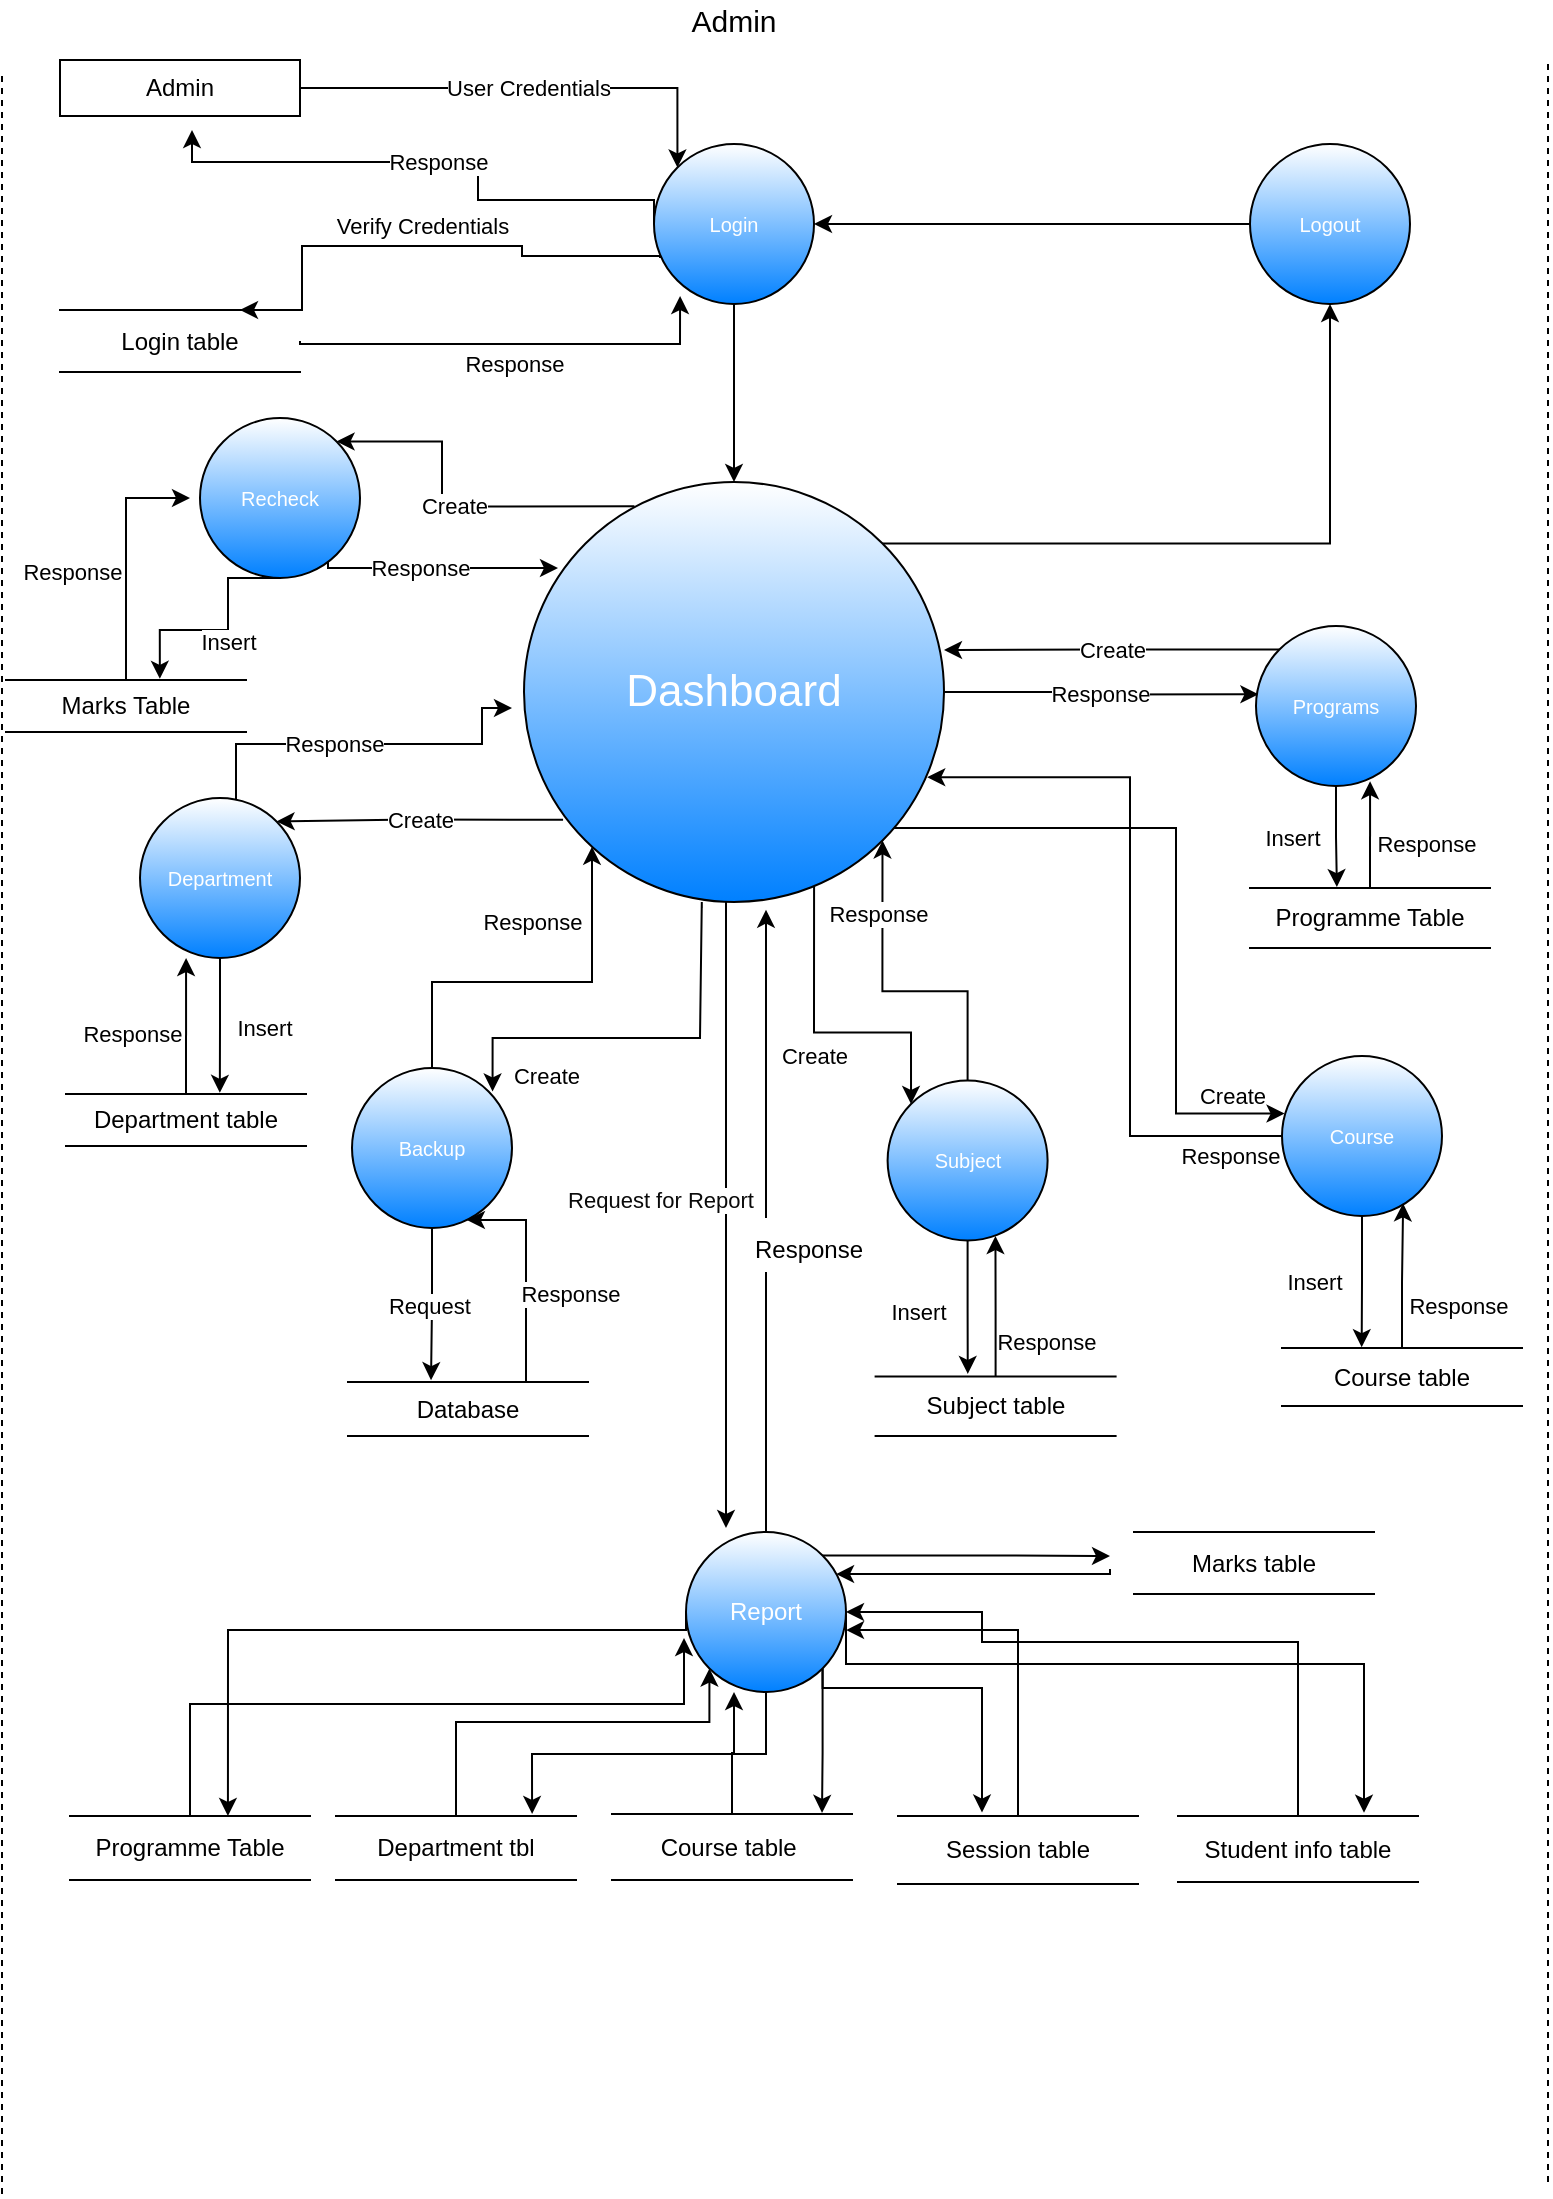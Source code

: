 <mxfile version="13.7.9" type="device"><diagram id="1OkerWphcjyTuyqUY_2A" name="Page-1"><mxGraphModel dx="1086" dy="626" grid="0" gridSize="10" guides="1" tooltips="1" connect="1" arrows="1" fold="1" page="1" pageScale="1" pageWidth="827" pageHeight="1169" background="#ffffff" math="0" shadow="0"><root><mxCell id="0"/><mxCell id="1" parent="0"/><mxCell id="tbc3351A05FCQ36LXmD4-1" value="" style="endArrow=none;dashed=1;html=1;" parent="1" edge="1"><mxGeometry width="50" height="50" relative="1" as="geometry"><mxPoint x="27" y="1126" as="sourcePoint"/><mxPoint x="27" y="65" as="targetPoint"/></mxGeometry></mxCell><mxCell id="tbc3351A05FCQ36LXmD4-2" value="" style="endArrow=none;dashed=1;html=1;" parent="1" edge="1"><mxGeometry width="50" height="50" relative="1" as="geometry"><mxPoint x="800" y="1120" as="sourcePoint"/><mxPoint x="800" y="59" as="targetPoint"/></mxGeometry></mxCell><mxCell id="tbc3351A05FCQ36LXmD4-3" value="&lt;font style=&quot;font-size: 15px&quot;&gt;Admin&lt;/font&gt;" style="text;html=1;strokeColor=none;fillColor=none;align=center;verticalAlign=middle;whiteSpace=wrap;rounded=0;" parent="1" vertex="1"><mxGeometry x="367" y="29" width="52" height="20" as="geometry"/></mxCell><mxCell id="tbc3351A05FCQ36LXmD4-7" value="User Credentials" style="edgeStyle=orthogonalEdgeStyle;rounded=0;orthogonalLoop=1;jettySize=auto;html=1;exitX=1;exitY=0.5;exitDx=0;exitDy=0;entryX=0;entryY=0;entryDx=0;entryDy=0;" parent="1" source="tbc3351A05FCQ36LXmD4-5" target="tbc3351A05FCQ36LXmD4-6" edge="1"><mxGeometry relative="1" as="geometry"/></mxCell><mxCell id="tbc3351A05FCQ36LXmD4-5" value="Admin" style="rounded=0;whiteSpace=wrap;html=1;" parent="1" vertex="1"><mxGeometry x="56" y="59" width="120" height="28" as="geometry"/></mxCell><mxCell id="tbc3351A05FCQ36LXmD4-8" value="Response" style="edgeStyle=orthogonalEdgeStyle;rounded=0;orthogonalLoop=1;jettySize=auto;html=1;exitX=0;exitY=0.5;exitDx=0;exitDy=0;" parent="1" source="tbc3351A05FCQ36LXmD4-6" edge="1"><mxGeometry relative="1" as="geometry"><mxPoint x="122" y="94" as="targetPoint"/><Array as="points"><mxPoint x="353" y="129"/><mxPoint x="265" y="129"/><mxPoint x="265" y="110"/><mxPoint x="122" y="110"/></Array></mxGeometry></mxCell><mxCell id="tbc3351A05FCQ36LXmD4-13" style="edgeStyle=orthogonalEdgeStyle;rounded=0;orthogonalLoop=1;jettySize=auto;html=1;exitX=0.5;exitY=1;exitDx=0;exitDy=0;entryX=0.5;entryY=0;entryDx=0;entryDy=0;" parent="1" source="tbc3351A05FCQ36LXmD4-6" target="tbc3351A05FCQ36LXmD4-10" edge="1"><mxGeometry relative="1" as="geometry"/></mxCell><mxCell id="tbc3351A05FCQ36LXmD4-6" value="&lt;font style=&quot;font-size: 10px;&quot;&gt;Login&lt;/font&gt;" style="ellipse;whiteSpace=wrap;html=1;aspect=fixed;gradientColor=#0080FF;fontColor=#FFFFFF;fontSize=10;" parent="1" vertex="1"><mxGeometry x="353" y="101" width="80" height="80" as="geometry"/></mxCell><mxCell id="tbc3351A05FCQ36LXmD4-12" style="edgeStyle=orthogonalEdgeStyle;rounded=0;orthogonalLoop=1;jettySize=auto;html=1;exitX=0;exitY=0.5;exitDx=0;exitDy=0;entryX=1;entryY=0.5;entryDx=0;entryDy=0;" parent="1" source="tbc3351A05FCQ36LXmD4-9" target="tbc3351A05FCQ36LXmD4-6" edge="1"><mxGeometry relative="1" as="geometry"/></mxCell><mxCell id="tbc3351A05FCQ36LXmD4-9" value="&lt;font style=&quot;font-size: 10px;&quot;&gt;Logout&lt;/font&gt;" style="ellipse;whiteSpace=wrap;html=1;aspect=fixed;gradientColor=#0080FF;fontColor=#FFFFFF;fontSize=10;" parent="1" vertex="1"><mxGeometry x="651" y="101" width="80" height="80" as="geometry"/></mxCell><mxCell id="tbc3351A05FCQ36LXmD4-11" style="edgeStyle=orthogonalEdgeStyle;rounded=0;orthogonalLoop=1;jettySize=auto;html=1;exitX=1;exitY=0;exitDx=0;exitDy=0;" parent="1" source="tbc3351A05FCQ36LXmD4-10" target="tbc3351A05FCQ36LXmD4-9" edge="1"><mxGeometry relative="1" as="geometry"/></mxCell><mxCell id="tbc3351A05FCQ36LXmD4-31" value="Create" style="edgeStyle=orthogonalEdgeStyle;rounded=0;orthogonalLoop=1;jettySize=auto;html=1;exitX=0.093;exitY=0.804;exitDx=0;exitDy=0;entryX=1;entryY=0;entryDx=0;entryDy=0;exitPerimeter=0;" parent="1" source="tbc3351A05FCQ36LXmD4-10" target="tbc3351A05FCQ36LXmD4-22" edge="1"><mxGeometry relative="1" as="geometry"><mxPoint x="288" y="439.0" as="sourcePoint"/></mxGeometry></mxCell><mxCell id="tbc3351A05FCQ36LXmD4-45" value="Response" style="edgeStyle=orthogonalEdgeStyle;rounded=0;orthogonalLoop=1;jettySize=auto;html=1;exitX=1;exitY=0.5;exitDx=0;exitDy=0;entryX=0.015;entryY=0.427;entryDx=0;entryDy=0;entryPerimeter=0;" parent="1" source="tbc3351A05FCQ36LXmD4-10" target="tbc3351A05FCQ36LXmD4-23" edge="1"><mxGeometry relative="1" as="geometry"/></mxCell><mxCell id="tbc3351A05FCQ36LXmD4-48" value="Create" style="edgeStyle=orthogonalEdgeStyle;rounded=0;orthogonalLoop=1;jettySize=auto;html=1;exitX=1;exitY=1;exitDx=0;exitDy=0;entryX=0;entryY=0;entryDx=0;entryDy=0;" parent="1" target="tbc3351A05FCQ36LXmD4-29" edge="1"><mxGeometry x="-0.003" y="12" relative="1" as="geometry"><Array as="points"><mxPoint x="432.8" y="545.26"/><mxPoint x="481.8" y="545.26"/></Array><mxPoint y="24" as="offset"/><mxPoint x="433.046" y="461.506" as="sourcePoint"/></mxGeometry></mxCell><mxCell id="tbc3351A05FCQ36LXmD4-49" value="Create" style="edgeStyle=orthogonalEdgeStyle;rounded=0;orthogonalLoop=1;jettySize=auto;html=1;exitX=1;exitY=1;exitDx=0;exitDy=0;entryX=0.016;entryY=0.36;entryDx=0;entryDy=0;entryPerimeter=0;" parent="1" source="tbc3351A05FCQ36LXmD4-10" target="tbc3351A05FCQ36LXmD4-25" edge="1"><mxGeometry x="0.85" y="9" relative="1" as="geometry"><Array as="points"><mxPoint x="467" y="443"/><mxPoint x="614" y="443"/><mxPoint x="614" y="586"/></Array><mxPoint as="offset"/></mxGeometry></mxCell><mxCell id="tbc3351A05FCQ36LXmD4-53" value="Create" style="edgeStyle=orthogonalEdgeStyle;rounded=0;orthogonalLoop=1;jettySize=auto;html=1;exitX=0.571;exitY=1.014;exitDx=0;exitDy=0;entryX=1;entryY=0;entryDx=0;entryDy=0;exitPerimeter=0;" parent="1" edge="1"><mxGeometry x="0.469" y="19" relative="1" as="geometry"><mxPoint as="offset"/><mxPoint x="376.91" y="482.94" as="sourcePoint"/><Array as="points"><mxPoint x="377" y="480"/><mxPoint x="376" y="548"/><mxPoint x="272" y="548"/></Array><mxPoint x="272.284" y="574.716" as="targetPoint"/></mxGeometry></mxCell><mxCell id="ZULvMIsly6GlVDrvXHUV-39" value="Request for Report" style="edgeStyle=orthogonalEdgeStyle;rounded=0;orthogonalLoop=1;jettySize=auto;html=1;fontSize=11;fontColor=#0A0A0A;" edge="1" parent="1"><mxGeometry x="-0.048" y="-33" relative="1" as="geometry"><mxPoint x="389" y="793" as="targetPoint"/><mxPoint x="389" y="480.0" as="sourcePoint"/><mxPoint as="offset"/></mxGeometry></mxCell><mxCell id="tbc3351A05FCQ36LXmD4-10" value="&lt;font style=&quot;font-size: 22px;&quot;&gt;Dashboard&lt;/font&gt;" style="ellipse;whiteSpace=wrap;html=1;aspect=fixed;gradientColor=#0080FF;fontColor=#FFFFFF;fontSize=22;" parent="1" vertex="1"><mxGeometry x="288" y="270" width="210" height="210" as="geometry"/></mxCell><mxCell id="tbc3351A05FCQ36LXmD4-34" value="Response" style="edgeStyle=orthogonalEdgeStyle;rounded=0;orthogonalLoop=1;jettySize=auto;html=1;exitX=0.5;exitY=0;exitDx=0;exitDy=0;entryX=0.288;entryY=1;entryDx=0;entryDy=0;entryPerimeter=0;" parent="1" source="tbc3351A05FCQ36LXmD4-15" target="tbc3351A05FCQ36LXmD4-22" edge="1"><mxGeometry x="-0.118" y="27" relative="1" as="geometry"><mxPoint as="offset"/></mxGeometry></mxCell><mxCell id="tbc3351A05FCQ36LXmD4-15" value="Department table" style="shape=partialRectangle;whiteSpace=wrap;html=1;left=0;right=0;fillColor=none;" parent="1" vertex="1"><mxGeometry x="59" y="576" width="120" height="26" as="geometry"/></mxCell><mxCell id="tbc3351A05FCQ36LXmD4-32" value="Response" style="edgeStyle=orthogonalEdgeStyle;rounded=0;orthogonalLoop=1;jettySize=auto;html=1;exitX=1;exitY=0.5;exitDx=0;exitDy=0;" parent="1" source="tbc3351A05FCQ36LXmD4-22" edge="1"><mxGeometry x="0.161" relative="1" as="geometry"><mxPoint x="282" y="383" as="targetPoint"/><Array as="points"><mxPoint x="144" y="468"/><mxPoint x="144" y="401"/><mxPoint x="267" y="401"/><mxPoint x="267" y="383"/></Array><mxPoint as="offset"/></mxGeometry></mxCell><mxCell id="tbc3351A05FCQ36LXmD4-35" value="Insert" style="edgeStyle=orthogonalEdgeStyle;rounded=0;orthogonalLoop=1;jettySize=auto;html=1;exitX=0.5;exitY=1;exitDx=0;exitDy=0;entryX=0.641;entryY=-0.022;entryDx=0;entryDy=0;entryPerimeter=0;" parent="1" source="tbc3351A05FCQ36LXmD4-22" target="tbc3351A05FCQ36LXmD4-15" edge="1"><mxGeometry x="-0.001" y="22" relative="1" as="geometry"><mxPoint y="1" as="offset"/></mxGeometry></mxCell><mxCell id="tbc3351A05FCQ36LXmD4-22" value="&lt;font style=&quot;font-size: 10px;&quot;&gt;Department&lt;/font&gt;" style="ellipse;whiteSpace=wrap;html=1;aspect=fixed;gradientColor=#0080FF;fontColor=#FFFFFF;fontSize=10;" parent="1" vertex="1"><mxGeometry x="96" y="428" width="80" height="80" as="geometry"/></mxCell><mxCell id="tbc3351A05FCQ36LXmD4-38" value="Insert" style="edgeStyle=orthogonalEdgeStyle;rounded=0;orthogonalLoop=1;jettySize=auto;html=1;exitX=0.5;exitY=1;exitDx=0;exitDy=0;entryX=0.362;entryY=-0.016;entryDx=0;entryDy=0;entryPerimeter=0;" parent="1" source="tbc3351A05FCQ36LXmD4-23" target="tbc3351A05FCQ36LXmD4-24" edge="1"><mxGeometry x="0.01" y="-22" relative="1" as="geometry"><mxPoint x="-22" y="-22" as="offset"/></mxGeometry></mxCell><mxCell id="tbc3351A05FCQ36LXmD4-46" value="Create" style="edgeStyle=orthogonalEdgeStyle;rounded=0;orthogonalLoop=1;jettySize=auto;html=1;exitX=0;exitY=0;exitDx=0;exitDy=0;entryX=1;entryY=0.4;entryDx=0;entryDy=0;entryPerimeter=0;" parent="1" source="tbc3351A05FCQ36LXmD4-23" target="tbc3351A05FCQ36LXmD4-10" edge="1"><mxGeometry relative="1" as="geometry"/></mxCell><mxCell id="tbc3351A05FCQ36LXmD4-23" value="&lt;font style=&quot;font-size: 10px;&quot;&gt;Programs&lt;/font&gt;" style="ellipse;whiteSpace=wrap;html=1;aspect=fixed;gradientColor=#0080FF;fontColor=#FFFFFF;fontSize=10;" parent="1" vertex="1"><mxGeometry x="654" y="342" width="80" height="80" as="geometry"/></mxCell><mxCell id="tbc3351A05FCQ36LXmD4-37" value="Response" style="edgeStyle=orthogonalEdgeStyle;rounded=0;orthogonalLoop=1;jettySize=auto;html=1;exitX=0.5;exitY=0;exitDx=0;exitDy=0;entryX=0.713;entryY=0.97;entryDx=0;entryDy=0;entryPerimeter=0;" parent="1" source="tbc3351A05FCQ36LXmD4-24" target="tbc3351A05FCQ36LXmD4-23" edge="1"><mxGeometry x="-0.175" y="-28" relative="1" as="geometry"><mxPoint as="offset"/></mxGeometry></mxCell><mxCell id="tbc3351A05FCQ36LXmD4-24" value="Programme Table" style="shape=partialRectangle;whiteSpace=wrap;html=1;left=0;right=0;fillColor=none;" parent="1" vertex="1"><mxGeometry x="651" y="473" width="120" height="30" as="geometry"/></mxCell><mxCell id="tbc3351A05FCQ36LXmD4-39" value="Insert" style="edgeStyle=orthogonalEdgeStyle;rounded=0;orthogonalLoop=1;jettySize=auto;html=1;exitX=0.5;exitY=1;exitDx=0;exitDy=0;entryX=0.332;entryY=-0.013;entryDx=0;entryDy=0;entryPerimeter=0;" parent="1" source="tbc3351A05FCQ36LXmD4-25" target="tbc3351A05FCQ36LXmD4-26" edge="1"><mxGeometry x="0.016" y="-24" relative="1" as="geometry"><mxPoint as="offset"/></mxGeometry></mxCell><mxCell id="tbc3351A05FCQ36LXmD4-50" value="Response" style="edgeStyle=orthogonalEdgeStyle;rounded=0;orthogonalLoop=1;jettySize=auto;html=1;exitX=0;exitY=0.5;exitDx=0;exitDy=0;entryX=0.96;entryY=0.703;entryDx=0;entryDy=0;entryPerimeter=0;" parent="1" source="tbc3351A05FCQ36LXmD4-25" target="tbc3351A05FCQ36LXmD4-10" edge="1"><mxGeometry x="-0.854" y="10" relative="1" as="geometry"><Array as="points"><mxPoint x="591" y="597"/><mxPoint x="591" y="418"/></Array><mxPoint as="offset"/></mxGeometry></mxCell><mxCell id="tbc3351A05FCQ36LXmD4-25" value="&lt;font style=&quot;font-size: 10px;&quot;&gt;Course&lt;/font&gt;" style="ellipse;whiteSpace=wrap;html=1;aspect=fixed;gradientColor=#0080FF;fontColor=#FFFFFF;fontSize=10;" parent="1" vertex="1"><mxGeometry x="667" y="557" width="80" height="80" as="geometry"/></mxCell><mxCell id="tbc3351A05FCQ36LXmD4-40" value="Response" style="edgeStyle=orthogonalEdgeStyle;rounded=0;orthogonalLoop=1;jettySize=auto;html=1;exitX=0.5;exitY=0;exitDx=0;exitDy=0;entryX=0.757;entryY=0.921;entryDx=0;entryDy=0;entryPerimeter=0;" parent="1" source="tbc3351A05FCQ36LXmD4-26" target="tbc3351A05FCQ36LXmD4-25" edge="1"><mxGeometry x="-0.08" y="-30" relative="1" as="geometry"><mxPoint x="-3" y="12" as="offset"/></mxGeometry></mxCell><mxCell id="tbc3351A05FCQ36LXmD4-26" value="Course table" style="shape=partialRectangle;whiteSpace=wrap;html=1;left=0;right=0;fillColor=none;" parent="1" vertex="1"><mxGeometry x="667" y="703" width="120" height="29" as="geometry"/></mxCell><mxCell id="tbc3351A05FCQ36LXmD4-51" value="Request&amp;nbsp;" style="edgeStyle=orthogonalEdgeStyle;rounded=0;orthogonalLoop=1;jettySize=auto;html=1;exitX=0.5;exitY=1;exitDx=0;exitDy=0;entryX=0.346;entryY=-0.033;entryDx=0;entryDy=0;entryPerimeter=0;" parent="1" source="tbc3351A05FCQ36LXmD4-27" target="tbc3351A05FCQ36LXmD4-28" edge="1"><mxGeometry relative="1" as="geometry"/></mxCell><mxCell id="tbc3351A05FCQ36LXmD4-54" value="Response" style="edgeStyle=orthogonalEdgeStyle;rounded=0;orthogonalLoop=1;jettySize=auto;html=1;exitX=0.5;exitY=0;exitDx=0;exitDy=0;" parent="1" source="tbc3351A05FCQ36LXmD4-27" target="tbc3351A05FCQ36LXmD4-10" edge="1"><mxGeometry x="-0.03" y="30" relative="1" as="geometry"><mxPoint as="offset"/><mxPoint x="321.57" y="476.85" as="targetPoint"/><Array as="points"><mxPoint x="242" y="520"/><mxPoint x="322" y="520"/></Array></mxGeometry></mxCell><mxCell id="tbc3351A05FCQ36LXmD4-27" value="&lt;font style=&quot;font-size: 10px;&quot;&gt;Backup&lt;br style=&quot;font-size: 10px;&quot;&gt;&lt;/font&gt;" style="ellipse;whiteSpace=wrap;html=1;aspect=fixed;gradientColor=#0080FF;fontColor=#FFFFFF;fontSize=10;" parent="1" vertex="1"><mxGeometry x="202" y="563" width="80" height="80" as="geometry"/></mxCell><mxCell id="tbc3351A05FCQ36LXmD4-52" value="Response" style="edgeStyle=orthogonalEdgeStyle;rounded=0;orthogonalLoop=1;jettySize=auto;html=1;exitX=0.5;exitY=0;exitDx=0;exitDy=0;" parent="1" source="tbc3351A05FCQ36LXmD4-28" target="tbc3351A05FCQ36LXmD4-27" edge="1"><mxGeometry x="0.046" y="-22" relative="1" as="geometry"><mxPoint x="343" y="639" as="targetPoint"/><Array as="points"><mxPoint x="289" y="720"/><mxPoint x="289" y="639"/></Array><mxPoint as="offset"/></mxGeometry></mxCell><mxCell id="tbc3351A05FCQ36LXmD4-28" value="Database" style="shape=partialRectangle;whiteSpace=wrap;html=1;left=0;right=0;fillColor=none;" parent="1" vertex="1"><mxGeometry x="200" y="720" width="120" height="27" as="geometry"/></mxCell><mxCell id="tbc3351A05FCQ36LXmD4-41" value="Insert" style="edgeStyle=orthogonalEdgeStyle;rounded=0;orthogonalLoop=1;jettySize=auto;html=1;exitX=0.5;exitY=1;exitDx=0;exitDy=0;entryX=0.384;entryY=-0.044;entryDx=0;entryDy=0;entryPerimeter=0;" parent="1" source="tbc3351A05FCQ36LXmD4-29" target="tbc3351A05FCQ36LXmD4-30" edge="1"><mxGeometry x="-0.001" y="-24" relative="1" as="geometry"><mxPoint x="-1" y="2" as="offset"/></mxGeometry></mxCell><mxCell id="tbc3351A05FCQ36LXmD4-47" value="Response" style="edgeStyle=orthogonalEdgeStyle;rounded=0;orthogonalLoop=1;jettySize=auto;html=1;exitX=0.5;exitY=0;exitDx=0;exitDy=0;entryX=1;entryY=1;entryDx=0;entryDy=0;" parent="1" source="tbc3351A05FCQ36LXmD4-29" target="tbc3351A05FCQ36LXmD4-10" edge="1"><mxGeometry x="-0.635" y="29" relative="1" as="geometry"><mxPoint x="-16" y="-54" as="offset"/><mxPoint x="461.07" y="407" as="targetPoint"/></mxGeometry></mxCell><mxCell id="tbc3351A05FCQ36LXmD4-29" value="&lt;font style=&quot;font-size: 10px;&quot;&gt;Subject&lt;/font&gt;" style="ellipse;whiteSpace=wrap;html=1;aspect=fixed;gradientColor=#0080FF;fontColor=#FFFFFF;fontSize=10;" parent="1" vertex="1"><mxGeometry x="469.8" y="569.26" width="80" height="80" as="geometry"/></mxCell><mxCell id="tbc3351A05FCQ36LXmD4-42" value="Response" style="edgeStyle=orthogonalEdgeStyle;rounded=0;orthogonalLoop=1;jettySize=auto;html=1;exitX=0.5;exitY=0;exitDx=0;exitDy=0;entryX=0.674;entryY=0.972;entryDx=0;entryDy=0;entryPerimeter=0;" parent="1" source="tbc3351A05FCQ36LXmD4-30" target="tbc3351A05FCQ36LXmD4-29" edge="1"><mxGeometry x="-0.488" y="-26" relative="1" as="geometry"><mxPoint x="-1" y="1" as="offset"/></mxGeometry></mxCell><mxCell id="tbc3351A05FCQ36LXmD4-30" value="Subject table" style="shape=partialRectangle;whiteSpace=wrap;html=1;left=0;right=0;fillColor=none;" parent="1" vertex="1"><mxGeometry x="463.8" y="717.26" width="120" height="29.74" as="geometry"/></mxCell><mxCell id="ZULvMIsly6GlVDrvXHUV-1" value="Verify Credentials" style="edgeStyle=orthogonalEdgeStyle;rounded=0;orthogonalLoop=1;jettySize=auto;html=1;entryX=0.75;entryY=0;entryDx=0;entryDy=0;exitX=0.038;exitY=0.713;exitDx=0;exitDy=0;exitPerimeter=0;" edge="1" parent="1" target="ZULvMIsly6GlVDrvXHUV-3" source="tbc3351A05FCQ36LXmD4-6"><mxGeometry x="0.013" y="-10" relative="1" as="geometry"><mxPoint as="offset"/><mxPoint x="342" y="157" as="sourcePoint"/><Array as="points"><mxPoint x="356" y="157"/><mxPoint x="287" y="157"/><mxPoint x="287" y="152"/><mxPoint x="177" y="152"/></Array></mxGeometry></mxCell><mxCell id="ZULvMIsly6GlVDrvXHUV-2" value="Response" style="edgeStyle=orthogonalEdgeStyle;rounded=0;orthogonalLoop=1;jettySize=auto;html=1;exitX=1;exitY=0.5;exitDx=0;exitDy=0;entryX=0.163;entryY=0.95;entryDx=0;entryDy=0;entryPerimeter=0;" edge="1" parent="1" source="ZULvMIsly6GlVDrvXHUV-3" target="tbc3351A05FCQ36LXmD4-6"><mxGeometry y="-10" relative="1" as="geometry"><mxPoint x="367" y="190" as="targetPoint"/><mxPoint as="offset"/><Array as="points"><mxPoint x="176" y="201"/><mxPoint x="366" y="201"/></Array></mxGeometry></mxCell><mxCell id="ZULvMIsly6GlVDrvXHUV-3" value="Login table" style="shape=partialRectangle;whiteSpace=wrap;html=1;left=0;right=0;fillColor=none;" vertex="1" parent="1"><mxGeometry x="56" y="184" width="120" height="31" as="geometry"/></mxCell><mxCell id="ZULvMIsly6GlVDrvXHUV-12" value="Create" style="edgeStyle=orthogonalEdgeStyle;rounded=0;orthogonalLoop=1;jettySize=auto;html=1;exitX=0.263;exitY=0.058;exitDx=0;exitDy=0;entryX=1;entryY=0;entryDx=0;entryDy=0;exitPerimeter=0;" edge="1" parent="1" target="ZULvMIsly6GlVDrvXHUV-17" source="tbc3351A05FCQ36LXmD4-10"><mxGeometry relative="1" as="geometry"><mxPoint x="337.53" y="248.84" as="sourcePoint"/></mxGeometry></mxCell><mxCell id="ZULvMIsly6GlVDrvXHUV-13" value="Response" style="edgeStyle=orthogonalEdgeStyle;rounded=0;orthogonalLoop=1;jettySize=auto;html=1;exitX=0.5;exitY=0;exitDx=0;exitDy=0;" edge="1" parent="1" source="ZULvMIsly6GlVDrvXHUV-14"><mxGeometry x="-0.118" y="27" relative="1" as="geometry"><mxPoint as="offset"/><mxPoint x="121" y="278" as="targetPoint"/><Array as="points"><mxPoint x="89" y="330"/><mxPoint x="89" y="330"/></Array></mxGeometry></mxCell><mxCell id="ZULvMIsly6GlVDrvXHUV-14" value="Marks Table" style="shape=partialRectangle;whiteSpace=wrap;html=1;left=0;right=0;fillColor=none;" vertex="1" parent="1"><mxGeometry x="29" y="369" width="120" height="26" as="geometry"/></mxCell><mxCell id="ZULvMIsly6GlVDrvXHUV-15" value="Response" style="edgeStyle=orthogonalEdgeStyle;rounded=0;orthogonalLoop=1;jettySize=auto;html=1;exitX=1;exitY=0.5;exitDx=0;exitDy=0;" edge="1" parent="1" source="ZULvMIsly6GlVDrvXHUV-17"><mxGeometry x="0.161" relative="1" as="geometry"><mxPoint x="305" y="313" as="targetPoint"/><Array as="points"><mxPoint x="190" y="278"/><mxPoint x="190" y="313"/></Array><mxPoint as="offset"/><mxPoint x="222.0" y="278" as="sourcePoint"/></mxGeometry></mxCell><mxCell id="ZULvMIsly6GlVDrvXHUV-16" value="Insert" style="edgeStyle=orthogonalEdgeStyle;rounded=0;orthogonalLoop=1;jettySize=auto;html=1;exitX=0.5;exitY=1;exitDx=0;exitDy=0;entryX=0.641;entryY=-0.022;entryDx=0;entryDy=0;entryPerimeter=0;" edge="1" parent="1" source="ZULvMIsly6GlVDrvXHUV-17" target="ZULvMIsly6GlVDrvXHUV-14"><mxGeometry x="-0.059" y="6" relative="1" as="geometry"><mxPoint as="offset"/><Array as="points"><mxPoint x="140" y="318"/><mxPoint x="140" y="344"/><mxPoint x="106" y="344"/></Array></mxGeometry></mxCell><mxCell id="ZULvMIsly6GlVDrvXHUV-17" value="&lt;font style=&quot;font-size: 10px&quot;&gt;Recheck&lt;/font&gt;" style="ellipse;whiteSpace=wrap;html=1;aspect=fixed;gradientColor=#0080FF;fontColor=#FFFFFF;fontSize=10;" vertex="1" parent="1"><mxGeometry x="126" y="238" width="80" height="80" as="geometry"/></mxCell><mxCell id="ZULvMIsly6GlVDrvXHUV-19" style="edgeStyle=orthogonalEdgeStyle;rounded=0;orthogonalLoop=1;jettySize=auto;html=1;exitX=1;exitY=0;exitDx=0;exitDy=0;" edge="1" parent="1" source="ZULvMIsly6GlVDrvXHUV-25"><mxGeometry relative="1" as="geometry"><mxPoint x="581" y="807" as="targetPoint"/></mxGeometry></mxCell><mxCell id="ZULvMIsly6GlVDrvXHUV-20" style="edgeStyle=orthogonalEdgeStyle;rounded=0;orthogonalLoop=1;jettySize=auto;html=1;exitX=1;exitY=0.5;exitDx=0;exitDy=0;entryX=0.775;entryY=-0.05;entryDx=0;entryDy=0;entryPerimeter=0;" edge="1" parent="1" source="ZULvMIsly6GlVDrvXHUV-25" target="ZULvMIsly6GlVDrvXHUV-30"><mxGeometry relative="1" as="geometry"><Array as="points"><mxPoint x="449" y="861"/><mxPoint x="708" y="861"/></Array></mxGeometry></mxCell><mxCell id="ZULvMIsly6GlVDrvXHUV-21" style="edgeStyle=orthogonalEdgeStyle;rounded=0;orthogonalLoop=1;jettySize=auto;html=1;exitX=1;exitY=1;exitDx=0;exitDy=0;entryX=0.35;entryY=-0.05;entryDx=0;entryDy=0;entryPerimeter=0;" edge="1" parent="1" source="ZULvMIsly6GlVDrvXHUV-25" target="ZULvMIsly6GlVDrvXHUV-28"><mxGeometry relative="1" as="geometry"><Array as="points"><mxPoint x="437" y="873"/><mxPoint x="517" y="873"/></Array></mxGeometry></mxCell><mxCell id="ZULvMIsly6GlVDrvXHUV-22" style="edgeStyle=orthogonalEdgeStyle;rounded=0;orthogonalLoop=1;jettySize=auto;html=1;exitX=1;exitY=1;exitDx=0;exitDy=0;entryX=0.875;entryY=-0.017;entryDx=0;entryDy=0;entryPerimeter=0;" edge="1" parent="1" source="ZULvMIsly6GlVDrvXHUV-25" target="ZULvMIsly6GlVDrvXHUV-32"><mxGeometry relative="1" as="geometry"/></mxCell><mxCell id="ZULvMIsly6GlVDrvXHUV-23" style="edgeStyle=orthogonalEdgeStyle;rounded=0;orthogonalLoop=1;jettySize=auto;html=1;exitX=0.5;exitY=1;exitDx=0;exitDy=0;entryX=0.817;entryY=-0.033;entryDx=0;entryDy=0;entryPerimeter=0;" edge="1" parent="1" source="ZULvMIsly6GlVDrvXHUV-25" target="ZULvMIsly6GlVDrvXHUV-34"><mxGeometry relative="1" as="geometry"/></mxCell><mxCell id="ZULvMIsly6GlVDrvXHUV-24" style="edgeStyle=orthogonalEdgeStyle;rounded=0;orthogonalLoop=1;jettySize=auto;html=1;exitX=0;exitY=0.5;exitDx=0;exitDy=0;entryX=0.658;entryY=0;entryDx=0;entryDy=0;entryPerimeter=0;" edge="1" parent="1" source="ZULvMIsly6GlVDrvXHUV-25" target="ZULvMIsly6GlVDrvXHUV-36"><mxGeometry relative="1" as="geometry"><Array as="points"><mxPoint x="369" y="844"/><mxPoint x="140" y="844"/></Array></mxGeometry></mxCell><mxCell id="ZULvMIsly6GlVDrvXHUV-38" value="&lt;font style=&quot;font-size: 12px&quot; color=&quot;#000000&quot;&gt;Response&lt;/font&gt;" style="edgeStyle=orthogonalEdgeStyle;rounded=0;orthogonalLoop=1;jettySize=auto;html=1;fontSize=22;fontColor=#FFFFFF;" edge="1" parent="1" source="ZULvMIsly6GlVDrvXHUV-25"><mxGeometry x="-0.074" y="-21" relative="1" as="geometry"><mxPoint x="409" y="483.833" as="targetPoint"/><mxPoint as="offset"/></mxGeometry></mxCell><mxCell id="ZULvMIsly6GlVDrvXHUV-25" value="&lt;font style=&quot;font-size: 12px;&quot;&gt;Report&lt;/font&gt;" style="ellipse;whiteSpace=wrap;html=1;aspect=fixed;gradientColor=#0080ff;fontColor=#FFFFFF;fontSize=12;" vertex="1" parent="1"><mxGeometry x="369" y="795" width="80" height="80" as="geometry"/></mxCell><mxCell id="ZULvMIsly6GlVDrvXHUV-26" style="edgeStyle=orthogonalEdgeStyle;rounded=0;orthogonalLoop=1;jettySize=auto;html=1;exitX=0;exitY=0.5;exitDx=0;exitDy=0;entryX=0.938;entryY=0.263;entryDx=0;entryDy=0;entryPerimeter=0;" edge="1" parent="1" target="ZULvMIsly6GlVDrvXHUV-25"><mxGeometry relative="1" as="geometry"><Array as="points"><mxPoint x="581" y="816"/></Array><mxPoint x="581" y="813.5" as="sourcePoint"/></mxGeometry></mxCell><mxCell id="ZULvMIsly6GlVDrvXHUV-27" style="edgeStyle=orthogonalEdgeStyle;rounded=0;orthogonalLoop=1;jettySize=auto;html=1;exitX=0.5;exitY=0;exitDx=0;exitDy=0;entryX=1;entryY=0.613;entryDx=0;entryDy=0;entryPerimeter=0;" edge="1" parent="1" source="ZULvMIsly6GlVDrvXHUV-28" target="ZULvMIsly6GlVDrvXHUV-25"><mxGeometry relative="1" as="geometry"/></mxCell><mxCell id="ZULvMIsly6GlVDrvXHUV-28" value="Session table" style="shape=partialRectangle;whiteSpace=wrap;html=1;left=0;right=0;fillColor=none;" vertex="1" parent="1"><mxGeometry x="475" y="937" width="120" height="34" as="geometry"/></mxCell><mxCell id="ZULvMIsly6GlVDrvXHUV-29" style="edgeStyle=orthogonalEdgeStyle;rounded=0;orthogonalLoop=1;jettySize=auto;html=1;exitX=0.5;exitY=0;exitDx=0;exitDy=0;entryX=1;entryY=0.5;entryDx=0;entryDy=0;" edge="1" parent="1" source="ZULvMIsly6GlVDrvXHUV-30" target="ZULvMIsly6GlVDrvXHUV-25"><mxGeometry relative="1" as="geometry"><Array as="points"><mxPoint x="675" y="850"/><mxPoint x="517" y="850"/><mxPoint x="517" y="835"/></Array></mxGeometry></mxCell><mxCell id="ZULvMIsly6GlVDrvXHUV-30" value="Student info table" style="shape=partialRectangle;whiteSpace=wrap;html=1;left=0;right=0;fillColor=none;" vertex="1" parent="1"><mxGeometry x="615" y="937" width="120" height="33" as="geometry"/></mxCell><mxCell id="ZULvMIsly6GlVDrvXHUV-31" style="edgeStyle=orthogonalEdgeStyle;rounded=0;orthogonalLoop=1;jettySize=auto;html=1;exitX=0.5;exitY=0;exitDx=0;exitDy=0;entryX=0.3;entryY=1;entryDx=0;entryDy=0;entryPerimeter=0;" edge="1" parent="1" source="ZULvMIsly6GlVDrvXHUV-32" target="ZULvMIsly6GlVDrvXHUV-25"><mxGeometry relative="1" as="geometry"/></mxCell><mxCell id="ZULvMIsly6GlVDrvXHUV-32" value="Course table&amp;nbsp;" style="shape=partialRectangle;whiteSpace=wrap;html=1;left=0;right=0;fillColor=none;" vertex="1" parent="1"><mxGeometry x="332" y="936" width="120" height="33" as="geometry"/></mxCell><mxCell id="ZULvMIsly6GlVDrvXHUV-33" style="edgeStyle=orthogonalEdgeStyle;rounded=0;orthogonalLoop=1;jettySize=auto;html=1;exitX=0.5;exitY=0;exitDx=0;exitDy=0;entryX=0;entryY=1;entryDx=0;entryDy=0;" edge="1" parent="1" source="ZULvMIsly6GlVDrvXHUV-34" target="ZULvMIsly6GlVDrvXHUV-25"><mxGeometry relative="1" as="geometry"><Array as="points"><mxPoint x="254" y="890"/><mxPoint x="381" y="890"/></Array></mxGeometry></mxCell><mxCell id="ZULvMIsly6GlVDrvXHUV-34" value="Department tbl" style="shape=partialRectangle;whiteSpace=wrap;html=1;left=0;right=0;fillColor=none;" vertex="1" parent="1"><mxGeometry x="194" y="937" width="120" height="32" as="geometry"/></mxCell><mxCell id="ZULvMIsly6GlVDrvXHUV-35" style="edgeStyle=orthogonalEdgeStyle;rounded=0;orthogonalLoop=1;jettySize=auto;html=1;exitX=0.5;exitY=0;exitDx=0;exitDy=0;" edge="1" parent="1" source="ZULvMIsly6GlVDrvXHUV-36"><mxGeometry relative="1" as="geometry"><mxPoint x="368" y="848" as="targetPoint"/><Array as="points"><mxPoint x="121" y="881"/><mxPoint x="368" y="881"/></Array></mxGeometry></mxCell><mxCell id="ZULvMIsly6GlVDrvXHUV-36" value="Programme Table" style="shape=partialRectangle;whiteSpace=wrap;html=1;left=0;right=0;fillColor=none;" vertex="1" parent="1"><mxGeometry x="61" y="937" width="120" height="32" as="geometry"/></mxCell><mxCell id="ZULvMIsly6GlVDrvXHUV-37" value="Marks table" style="shape=partialRectangle;whiteSpace=wrap;html=1;left=0;right=0;fillColor=none;" vertex="1" parent="1"><mxGeometry x="593" y="795" width="120" height="31" as="geometry"/></mxCell></root></mxGraphModel></diagram></mxfile>